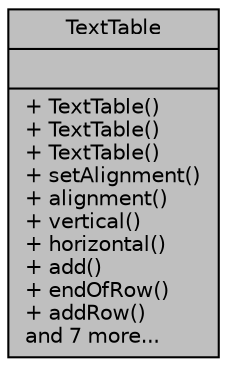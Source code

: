 digraph "TextTable"
{
  edge [fontname="Helvetica",fontsize="10",labelfontname="Helvetica",labelfontsize="10"];
  node [fontname="Helvetica",fontsize="10",shape=record];
  Node1 [label="{TextTable\n||+ TextTable()\l+ TextTable()\l+ TextTable()\l+ setAlignment()\l+ alignment()\l+ vertical()\l+ horizontal()\l+ add()\l+ endOfRow()\l+ addRow()\land 7 more...\l}",height=0.2,width=0.4,color="black", fillcolor="grey75", style="filled", fontcolor="black"];
}
